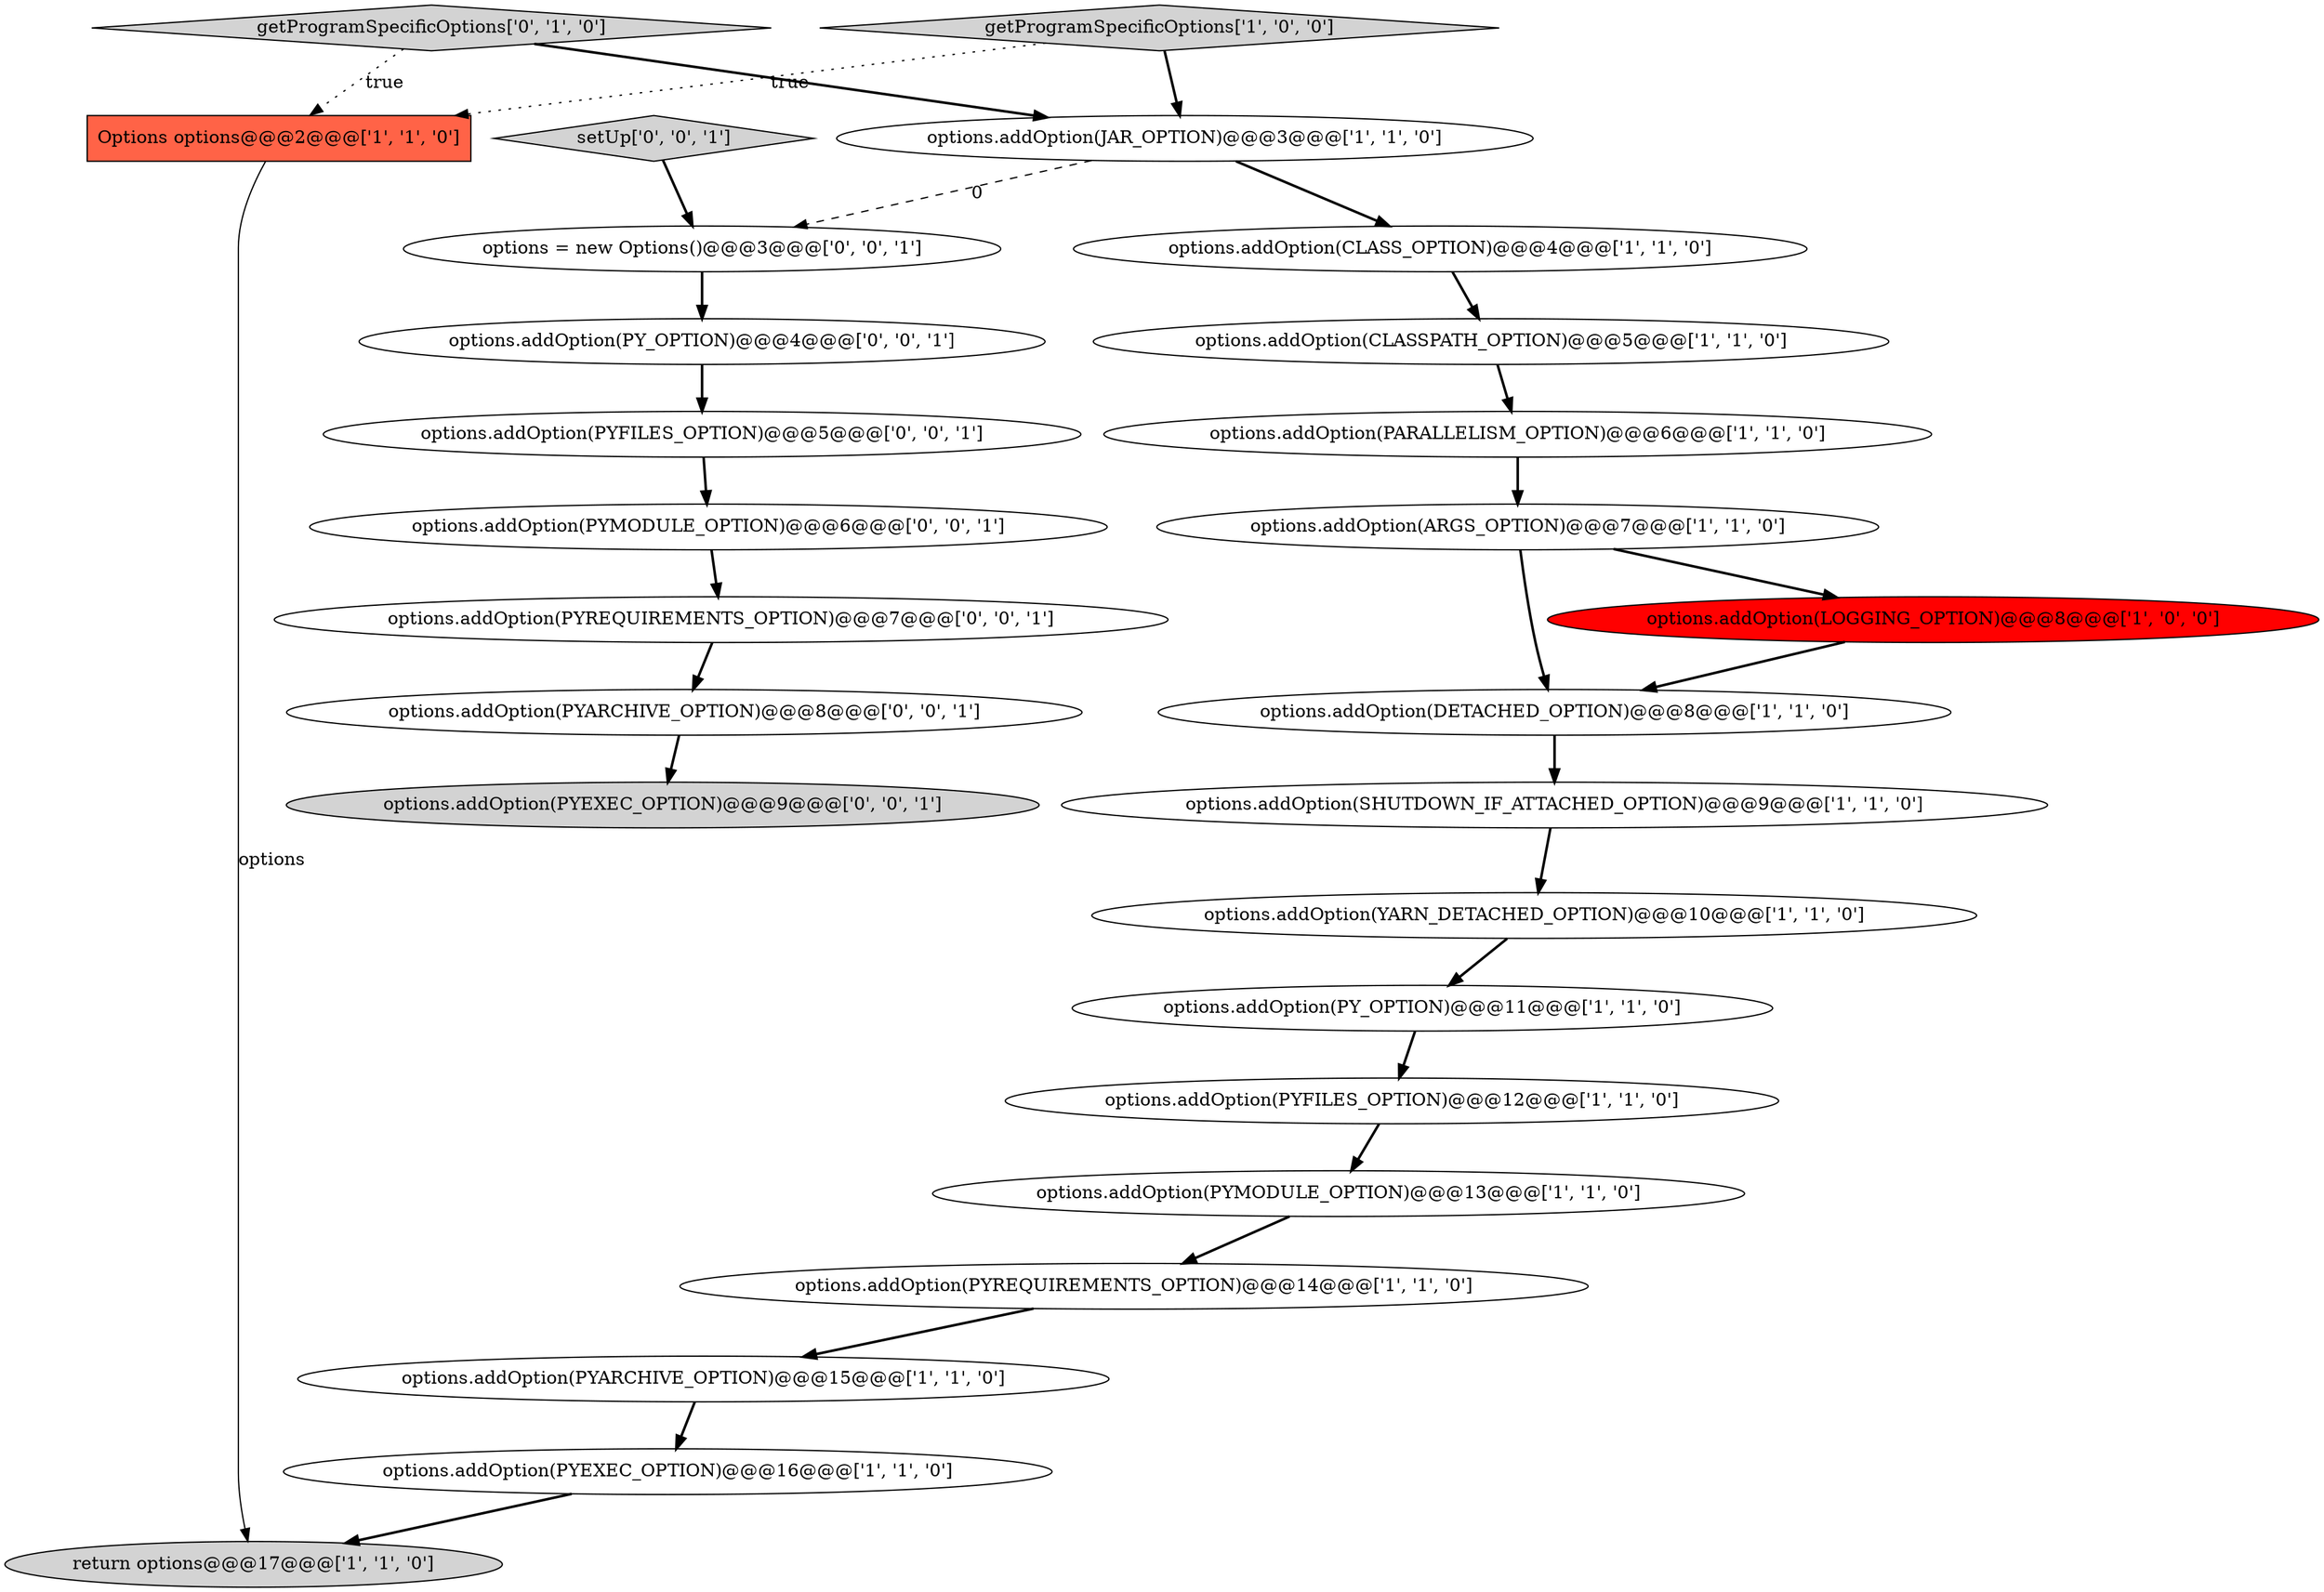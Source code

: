 digraph {
20 [style = filled, label = "options = new Options()@@@3@@@['0', '0', '1']", fillcolor = white, shape = ellipse image = "AAA0AAABBB3BBB"];
16 [style = filled, label = "options.addOption(JAR_OPTION)@@@3@@@['1', '1', '0']", fillcolor = white, shape = ellipse image = "AAA0AAABBB1BBB"];
6 [style = filled, label = "options.addOption(PYFILES_OPTION)@@@12@@@['1', '1', '0']", fillcolor = white, shape = ellipse image = "AAA0AAABBB1BBB"];
17 [style = filled, label = "options.addOption(ARGS_OPTION)@@@7@@@['1', '1', '0']", fillcolor = white, shape = ellipse image = "AAA0AAABBB1BBB"];
25 [style = filled, label = "options.addOption(PY_OPTION)@@@4@@@['0', '0', '1']", fillcolor = white, shape = ellipse image = "AAA0AAABBB3BBB"];
10 [style = filled, label = "options.addOption(CLASS_OPTION)@@@4@@@['1', '1', '0']", fillcolor = white, shape = ellipse image = "AAA0AAABBB1BBB"];
26 [style = filled, label = "options.addOption(PYFILES_OPTION)@@@5@@@['0', '0', '1']", fillcolor = white, shape = ellipse image = "AAA0AAABBB3BBB"];
8 [style = filled, label = "options.addOption(PYMODULE_OPTION)@@@13@@@['1', '1', '0']", fillcolor = white, shape = ellipse image = "AAA0AAABBB1BBB"];
22 [style = filled, label = "setUp['0', '0', '1']", fillcolor = lightgray, shape = diamond image = "AAA0AAABBB3BBB"];
7 [style = filled, label = "options.addOption(PY_OPTION)@@@11@@@['1', '1', '0']", fillcolor = white, shape = ellipse image = "AAA0AAABBB1BBB"];
18 [style = filled, label = "getProgramSpecificOptions['0', '1', '0']", fillcolor = lightgray, shape = diamond image = "AAA0AAABBB2BBB"];
15 [style = filled, label = "options.addOption(PARALLELISM_OPTION)@@@6@@@['1', '1', '0']", fillcolor = white, shape = ellipse image = "AAA0AAABBB1BBB"];
24 [style = filled, label = "options.addOption(PYREQUIREMENTS_OPTION)@@@7@@@['0', '0', '1']", fillcolor = white, shape = ellipse image = "AAA0AAABBB3BBB"];
5 [style = filled, label = "options.addOption(LOGGING_OPTION)@@@8@@@['1', '0', '0']", fillcolor = red, shape = ellipse image = "AAA1AAABBB1BBB"];
4 [style = filled, label = "options.addOption(PYEXEC_OPTION)@@@16@@@['1', '1', '0']", fillcolor = white, shape = ellipse image = "AAA0AAABBB1BBB"];
3 [style = filled, label = "options.addOption(DETACHED_OPTION)@@@8@@@['1', '1', '0']", fillcolor = white, shape = ellipse image = "AAA0AAABBB1BBB"];
14 [style = filled, label = "options.addOption(PYREQUIREMENTS_OPTION)@@@14@@@['1', '1', '0']", fillcolor = white, shape = ellipse image = "AAA0AAABBB1BBB"];
9 [style = filled, label = "options.addOption(SHUTDOWN_IF_ATTACHED_OPTION)@@@9@@@['1', '1', '0']", fillcolor = white, shape = ellipse image = "AAA0AAABBB1BBB"];
11 [style = filled, label = "Options options@@@2@@@['1', '1', '0']", fillcolor = tomato, shape = box image = "AAA0AAABBB1BBB"];
12 [style = filled, label = "return options@@@17@@@['1', '1', '0']", fillcolor = lightgray, shape = ellipse image = "AAA0AAABBB1BBB"];
2 [style = filled, label = "options.addOption(PYARCHIVE_OPTION)@@@15@@@['1', '1', '0']", fillcolor = white, shape = ellipse image = "AAA0AAABBB1BBB"];
23 [style = filled, label = "options.addOption(PYEXEC_OPTION)@@@9@@@['0', '0', '1']", fillcolor = lightgray, shape = ellipse image = "AAA0AAABBB3BBB"];
21 [style = filled, label = "options.addOption(PYMODULE_OPTION)@@@6@@@['0', '0', '1']", fillcolor = white, shape = ellipse image = "AAA0AAABBB3BBB"];
13 [style = filled, label = "getProgramSpecificOptions['1', '0', '0']", fillcolor = lightgray, shape = diamond image = "AAA0AAABBB1BBB"];
1 [style = filled, label = "options.addOption(CLASSPATH_OPTION)@@@5@@@['1', '1', '0']", fillcolor = white, shape = ellipse image = "AAA0AAABBB1BBB"];
19 [style = filled, label = "options.addOption(PYARCHIVE_OPTION)@@@8@@@['0', '0', '1']", fillcolor = white, shape = ellipse image = "AAA0AAABBB3BBB"];
0 [style = filled, label = "options.addOption(YARN_DETACHED_OPTION)@@@10@@@['1', '1', '0']", fillcolor = white, shape = ellipse image = "AAA0AAABBB1BBB"];
5->3 [style = bold, label=""];
17->5 [style = bold, label=""];
24->19 [style = bold, label=""];
9->0 [style = bold, label=""];
16->10 [style = bold, label=""];
1->15 [style = bold, label=""];
8->14 [style = bold, label=""];
21->24 [style = bold, label=""];
2->4 [style = bold, label=""];
20->25 [style = bold, label=""];
13->16 [style = bold, label=""];
0->7 [style = bold, label=""];
26->21 [style = bold, label=""];
11->12 [style = solid, label="options"];
3->9 [style = bold, label=""];
18->11 [style = dotted, label="true"];
15->17 [style = bold, label=""];
22->20 [style = bold, label=""];
19->23 [style = bold, label=""];
6->8 [style = bold, label=""];
25->26 [style = bold, label=""];
7->6 [style = bold, label=""];
17->3 [style = bold, label=""];
4->12 [style = bold, label=""];
13->11 [style = dotted, label="true"];
14->2 [style = bold, label=""];
10->1 [style = bold, label=""];
16->20 [style = dashed, label="0"];
18->16 [style = bold, label=""];
}
